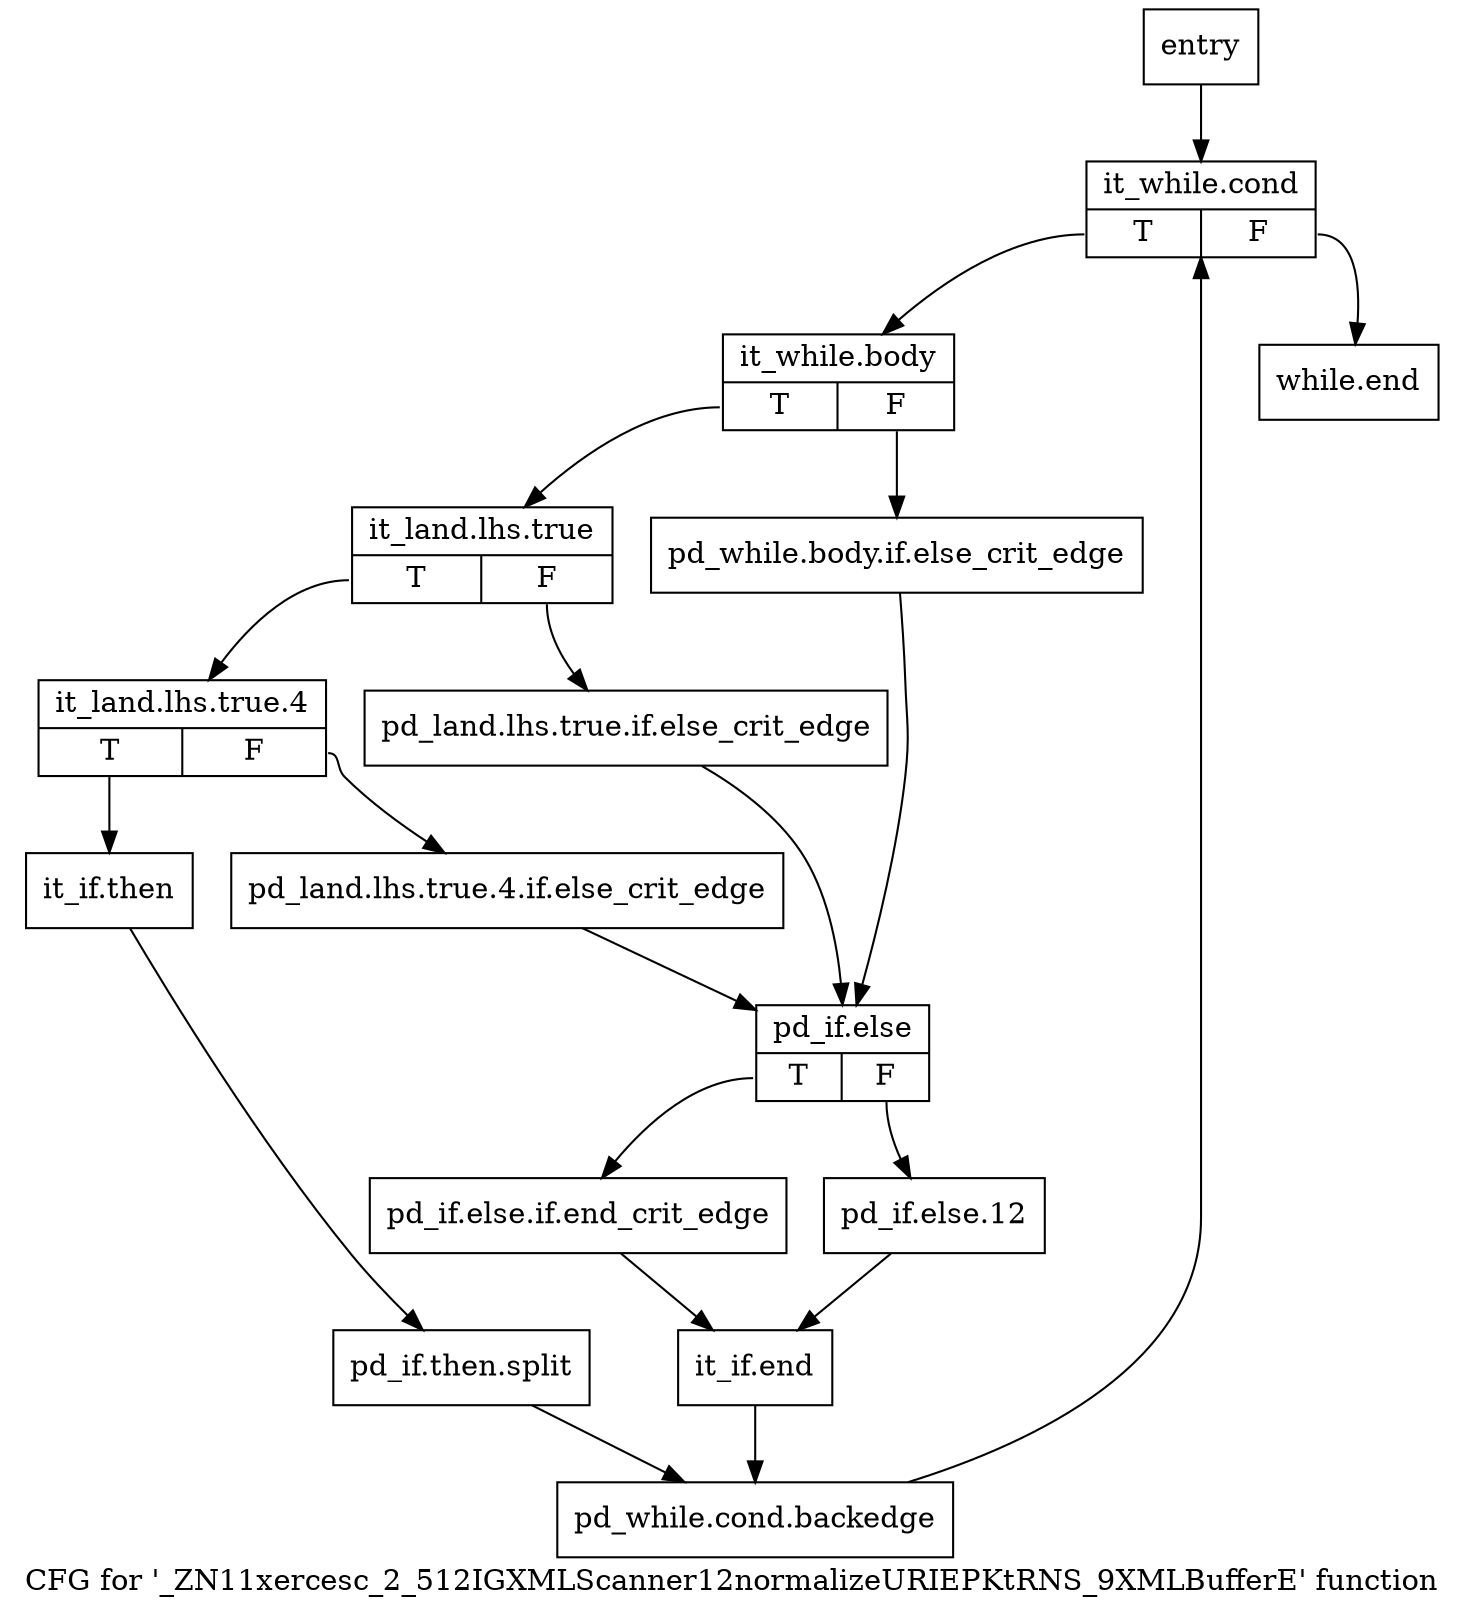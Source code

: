 digraph "CFG for '_ZN11xercesc_2_512IGXMLScanner12normalizeURIEPKtRNS_9XMLBufferE' function" {
	label="CFG for '_ZN11xercesc_2_512IGXMLScanner12normalizeURIEPKtRNS_9XMLBufferE' function";

	Node0x393e620 [shape=record,label="{entry}"];
	Node0x393e620 -> Node0x393e670;
	Node0x393e670 [shape=record,label="{it_while.cond|{<s0>T|<s1>F}}"];
	Node0x393e670:s0 -> Node0x393e6c0;
	Node0x393e670:s1 -> Node0x395a490;
	Node0x393e6c0 [shape=record,label="{it_while.body|{<s0>T|<s1>F}}"];
	Node0x393e6c0:s0 -> Node0x393e760;
	Node0x393e6c0:s1 -> Node0x393e710;
	Node0x393e710 [shape=record,label="{pd_while.body.if.else_crit_edge}"];
	Node0x393e710 -> Node0x393e8f0;
	Node0x393e760 [shape=record,label="{it_land.lhs.true|{<s0>T|<s1>F}}"];
	Node0x393e760:s0 -> Node0x393e800;
	Node0x393e760:s1 -> Node0x393e7b0;
	Node0x393e7b0 [shape=record,label="{pd_land.lhs.true.if.else_crit_edge}"];
	Node0x393e7b0 -> Node0x393e8f0;
	Node0x393e800 [shape=record,label="{it_land.lhs.true.4|{<s0>T|<s1>F}}"];
	Node0x393e800:s0 -> Node0x393e8a0;
	Node0x393e800:s1 -> Node0x393e850;
	Node0x393e850 [shape=record,label="{pd_land.lhs.true.4.if.else_crit_edge}"];
	Node0x393e850 -> Node0x393e8f0;
	Node0x393e8a0 [shape=record,label="{it_if.then}"];
	Node0x393e8a0 -> Node0xaba3610;
	Node0xaba3610 [shape=record,label="{pd_if.then.split}"];
	Node0xaba3610 -> Node0x395a440;
	Node0x393e8f0 [shape=record,label="{pd_if.else|{<s0>T|<s1>F}}"];
	Node0x393e8f0:s0 -> Node0x393e940;
	Node0x393e8f0:s1 -> Node0x393e990;
	Node0x393e940 [shape=record,label="{pd_if.else.if.end_crit_edge}"];
	Node0x393e940 -> Node0x393e9e0;
	Node0x393e990 [shape=record,label="{pd_if.else.12}"];
	Node0x393e990 -> Node0x393e9e0;
	Node0x393e9e0 [shape=record,label="{it_if.end}"];
	Node0x393e9e0 -> Node0x395a440;
	Node0x395a440 [shape=record,label="{pd_while.cond.backedge}"];
	Node0x395a440 -> Node0x393e670;
	Node0x395a490 [shape=record,label="{while.end}"];
}
